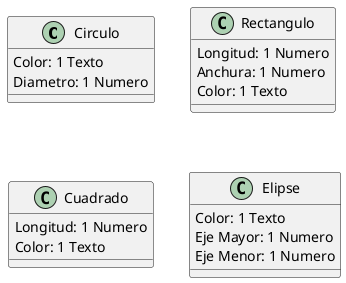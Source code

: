 @startuml ejercicio5

Class Circulo{
  Color: 1 Texto
  Diametro: 1 Numero
}

Class Rectangulo {
  Longitud: 1 Numero
  Anchura: 1 Numero
  Color: 1 Texto
}

Class Cuadrado {
  Longitud: 1 Numero
  Color: 1 Texto
}

Class Elipse {
  Color: 1 Texto
  Eje Mayor: 1 Numero
  Eje Menor: 1 Numero
}

@enduml